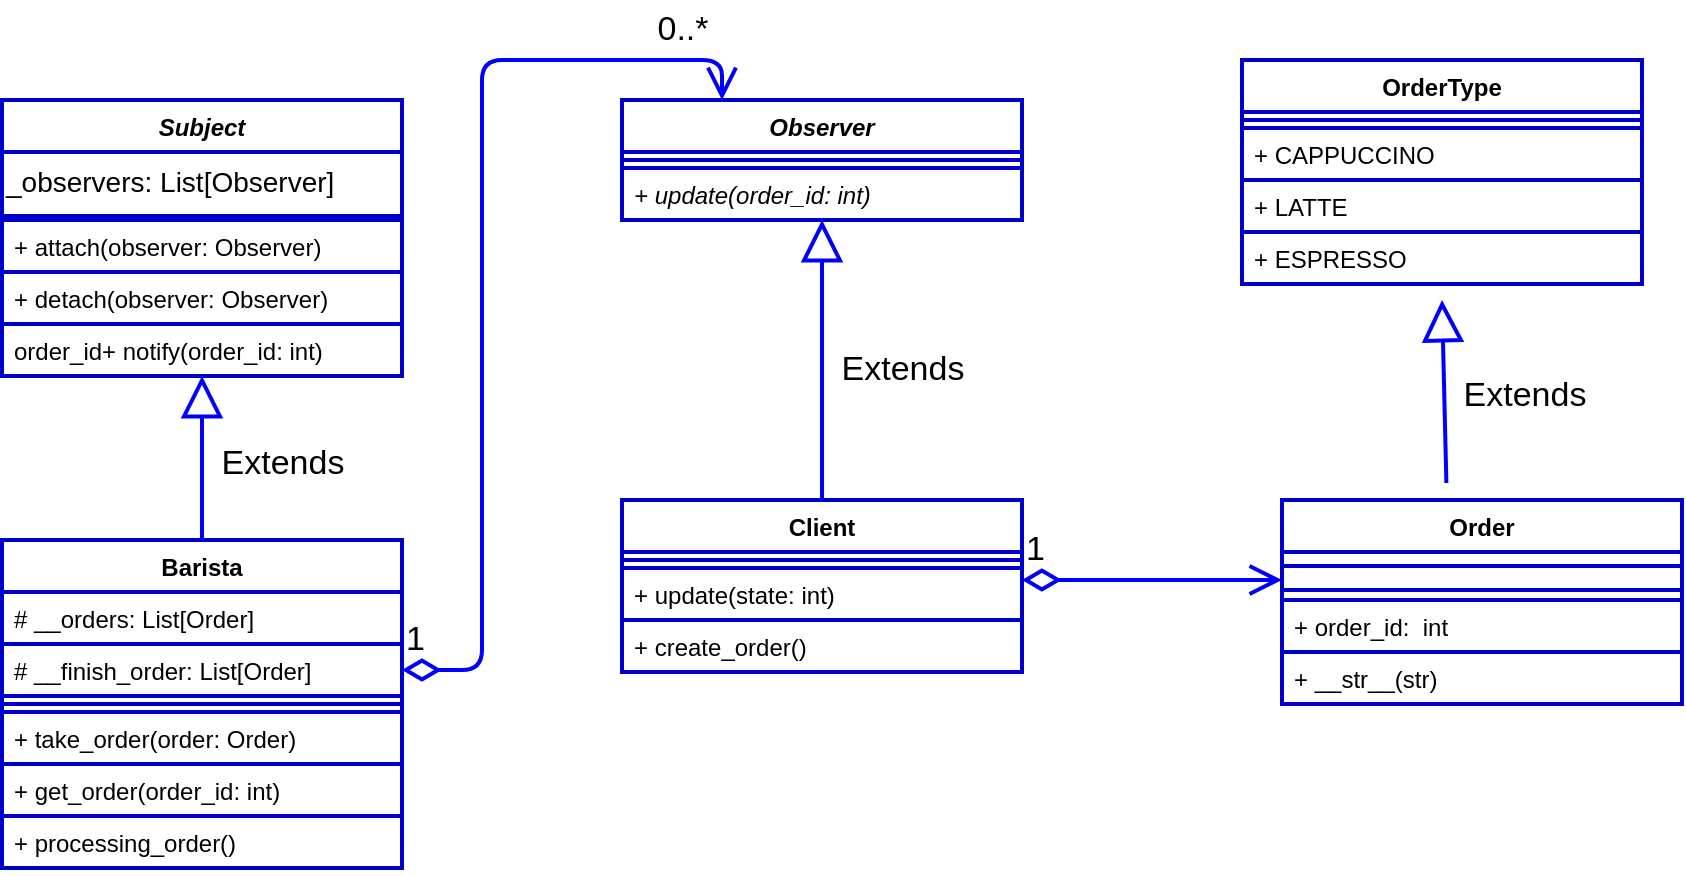 <mxfile version="21.3.8" type="device">
  <diagram id="wtenL6Ayn6lERC124HPW" name="Page-1">
    <mxGraphModel dx="1222" dy="608" grid="1" gridSize="10" guides="1" tooltips="1" connect="1" arrows="1" fold="1" page="1" pageScale="1" pageWidth="850" pageHeight="1100" background="#ffffff" math="0" shadow="0">
      <root>
        <object label="" id="0">
          <mxCell />
        </object>
        <mxCell id="1" parent="0" />
        <mxCell id="2" value="Subject" style="swimlane;fontStyle=3;align=center;verticalAlign=top;childLayout=stackLayout;horizontal=1;startSize=26;horizontalStack=0;resizeParent=1;resizeParentMax=0;resizeLast=0;collapsible=1;marginBottom=0;fontColor=#000000;strokeColor=#0000CC;strokeWidth=2;fillColor=#FFFFFF;" parent="1" vertex="1">
          <mxGeometry x="280" y="190" width="200" height="138" as="geometry" />
        </mxCell>
        <mxCell id="IRF9Q412qYSJ32ve8khO-51" value="&lt;font style=&quot;font-size: 14px;&quot;&gt;_observers: List[Observer]&lt;/font&gt;" style="text;html=1;align=left;verticalAlign=middle;resizable=0;points=[];autosize=1;strokeColor=none;fillColor=none;fontSize=12;fontFamily=Helvetica;fontColor=#000000;" vertex="1" parent="2">
          <mxGeometry y="26" width="200" height="30" as="geometry" />
        </mxCell>
        <object label="" test="test" id="5">
          <mxCell style="line;strokeWidth=2;align=left;verticalAlign=middle;spacingTop=-1;spacingLeft=3;spacingRight=3;rotatable=0;labelPosition=right;points=[];portConstraint=eastwest;fontColor=#000000;strokeColor=#0000CC;fillColor=#FFFFFF;" parent="2" vertex="1">
            <mxGeometry y="56" width="200" height="4" as="geometry" />
          </mxCell>
        </object>
        <mxCell id="6" value="+ attach(observer: Observer)" style="text;align=left;verticalAlign=top;spacingLeft=4;spacingRight=4;overflow=hidden;rotatable=0;points=[[0,0.5],[1,0.5]];portConstraint=eastwest;fontColor=#000000;strokeColor=#0000CC;strokeWidth=2;fillColor=#FFFFFF;fontStyle=0" parent="2" vertex="1">
          <mxGeometry y="60" width="200" height="26" as="geometry" />
        </mxCell>
        <mxCell id="7" value="+ detach(observer: Observer)" style="text;align=left;verticalAlign=top;spacingLeft=4;spacingRight=4;overflow=hidden;rotatable=0;points=[[0,0.5],[1,0.5]];portConstraint=eastwest;fontColor=#000000;strokeColor=#0000CC;strokeWidth=2;fillColor=#FFFFFF;fontStyle=0" parent="2" vertex="1">
          <mxGeometry y="86" width="200" height="26" as="geometry" />
        </mxCell>
        <mxCell id="8" value="order_id+ notify(order_id: int)" style="text;align=left;verticalAlign=top;spacingLeft=4;spacingRight=4;overflow=hidden;rotatable=0;points=[[0,0.5],[1,0.5]];portConstraint=eastwest;fontColor=#000000;strokeColor=#0000CC;strokeWidth=2;fillColor=#FFFFFF;fontStyle=0" parent="2" vertex="1">
          <mxGeometry y="112" width="200" height="26" as="geometry" />
        </mxCell>
        <mxCell id="9" value="Barista" style="swimlane;fontStyle=1;align=center;verticalAlign=top;childLayout=stackLayout;horizontal=1;startSize=26;horizontalStack=0;resizeParent=1;resizeParentMax=0;resizeLast=0;collapsible=1;marginBottom=0;fontColor=#000000;strokeColor=#0000CC;strokeWidth=2;fillColor=#FFFFFF;" parent="1" vertex="1">
          <mxGeometry x="280" y="410" width="200" height="164" as="geometry" />
        </mxCell>
        <mxCell id="14" value="# __orders: List[Order]" style="text;align=left;verticalAlign=top;spacingLeft=4;spacingRight=4;overflow=hidden;rotatable=0;points=[[0,0.5],[1,0.5]];portConstraint=eastwest;fontColor=#000000;strokeColor=#0000CC;strokeWidth=2;fillColor=#FFFFFF;fontStyle=0" parent="9" vertex="1">
          <mxGeometry y="26" width="200" height="26" as="geometry" />
        </mxCell>
        <mxCell id="15" value="# __finish_order: List[Order]" style="text;align=left;verticalAlign=top;spacingLeft=4;spacingRight=4;overflow=hidden;rotatable=0;points=[[0,0.5],[1,0.5]];portConstraint=eastwest;fontColor=#000000;strokeColor=#0000CC;strokeWidth=2;fillColor=#FFFFFF;fontStyle=0" parent="9" vertex="1">
          <mxGeometry y="52" width="200" height="26" as="geometry" />
        </mxCell>
        <mxCell id="10" value="" style="line;strokeWidth=2;align=left;verticalAlign=middle;spacingTop=-1;spacingLeft=3;spacingRight=3;rotatable=0;labelPosition=right;points=[];portConstraint=eastwest;fontColor=#000000;strokeColor=#0000CC;fillColor=#FFFFFF;" parent="9" vertex="1">
          <mxGeometry y="78" width="200" height="8" as="geometry" />
        </mxCell>
        <mxCell id="11" value="+ take_order(order: Order)" style="text;align=left;verticalAlign=top;spacingLeft=4;spacingRight=4;overflow=hidden;rotatable=0;points=[[0,0.5],[1,0.5]];portConstraint=eastwest;fontColor=#000000;strokeColor=#0000CC;strokeWidth=2;fillColor=#FFFFFF;fontStyle=0" parent="9" vertex="1">
          <mxGeometry y="86" width="200" height="26" as="geometry" />
        </mxCell>
        <mxCell id="12" value="+ get_order(order_id: int)" style="text;align=left;verticalAlign=top;spacingLeft=4;spacingRight=4;overflow=hidden;rotatable=0;points=[[0,0.5],[1,0.5]];portConstraint=eastwest;fontColor=#000000;strokeColor=#0000CC;strokeWidth=2;fillColor=#FFFFFF;fontStyle=0" parent="9" vertex="1">
          <mxGeometry y="112" width="200" height="26" as="geometry" />
        </mxCell>
        <mxCell id="13" value="+ processing_order()" style="text;align=left;verticalAlign=top;spacingLeft=4;spacingRight=4;overflow=hidden;rotatable=0;points=[[0,0.5],[1,0.5]];portConstraint=eastwest;fontColor=#000000;strokeColor=#0000CC;strokeWidth=2;fillColor=#FFFFFF;fontStyle=0" parent="9" vertex="1">
          <mxGeometry y="138" width="200" height="26" as="geometry" />
        </mxCell>
        <mxCell id="17" value="Extends" style="endArrow=block;endSize=16;endFill=0;html=1;entryX=0.5;entryY=1;entryDx=0;entryDy=0;exitX=0.5;exitY=0;exitDx=0;exitDy=0;strokeWidth=2;fontSize=17;fontColor=#000000;labelBackgroundColor=none;strokeColor=#0000FF;" parent="1" source="9" target="2" edge="1">
          <mxGeometry x="-0.074" y="-40" width="160" relative="1" as="geometry">
            <mxPoint x="340" y="340" as="sourcePoint" />
            <mxPoint x="500" y="340" as="targetPoint" />
            <mxPoint as="offset" />
          </mxGeometry>
        </mxCell>
        <mxCell id="18" value="Observer" style="swimlane;fontStyle=3;align=center;verticalAlign=top;childLayout=stackLayout;horizontal=1;startSize=26;horizontalStack=0;resizeParent=1;resizeParentMax=0;resizeLast=0;collapsible=1;marginBottom=0;fontColor=#000000;strokeColor=#0000CC;strokeWidth=2;fillColor=#FFFFFF;" parent="1" vertex="1">
          <mxGeometry x="590" y="190" width="200" height="60" as="geometry" />
        </mxCell>
        <mxCell id="19" value="" style="line;strokeWidth=2;align=left;verticalAlign=middle;spacingTop=-1;spacingLeft=3;spacingRight=3;rotatable=0;labelPosition=right;points=[];portConstraint=eastwest;fontColor=#000000;strokeColor=#0000CC;fillColor=#FFFFFF;" parent="18" vertex="1">
          <mxGeometry y="26" width="200" height="8" as="geometry" />
        </mxCell>
        <mxCell id="20" value="+ update(order_id: int)" style="text;align=left;verticalAlign=top;spacingLeft=4;spacingRight=4;overflow=hidden;rotatable=0;points=[[0,0.5],[1,0.5]];portConstraint=eastwest;fontColor=#000000;strokeColor=#0000CC;strokeWidth=2;fillColor=#FFFFFF;fontStyle=2" parent="18" vertex="1">
          <mxGeometry y="34" width="200" height="26" as="geometry" />
        </mxCell>
        <mxCell id="23" value="Client" style="swimlane;fontStyle=1;align=center;verticalAlign=top;childLayout=stackLayout;horizontal=1;startSize=26;horizontalStack=0;resizeParent=1;resizeParentMax=0;resizeLast=0;collapsible=1;marginBottom=0;fontColor=#000000;strokeColor=#0000CC;strokeWidth=2;fillColor=#FFFFFF;" parent="1" vertex="1">
          <mxGeometry x="590" y="390" width="200" height="86" as="geometry" />
        </mxCell>
        <mxCell id="24" value="" style="line;strokeWidth=2;align=left;verticalAlign=middle;spacingTop=-1;spacingLeft=3;spacingRight=3;rotatable=0;labelPosition=right;points=[];portConstraint=eastwest;fontColor=#000000;strokeColor=#0000CC;fillColor=#FFFFFF;" parent="23" vertex="1">
          <mxGeometry y="26" width="200" height="8" as="geometry" />
        </mxCell>
        <mxCell id="25" value="+ update(state: int)" style="text;align=left;verticalAlign=top;spacingLeft=4;spacingRight=4;overflow=hidden;rotatable=0;points=[[0,0.5],[1,0.5]];portConstraint=eastwest;fontColor=#000000;strokeColor=#0000CC;strokeWidth=2;fillColor=#FFFFFF;fontStyle=0" parent="23" vertex="1">
          <mxGeometry y="34" width="200" height="26" as="geometry" />
        </mxCell>
        <mxCell id="IRF9Q412qYSJ32ve8khO-47" value="+ create_order()" style="text;align=left;verticalAlign=top;spacingLeft=4;spacingRight=4;overflow=hidden;rotatable=0;points=[[0,0.5],[1,0.5]];portConstraint=eastwest;fontColor=#000000;strokeColor=#0000CC;strokeWidth=2;fillColor=#FFFFFF;fontStyle=0" vertex="1" parent="23">
          <mxGeometry y="60" width="200" height="26" as="geometry" />
        </mxCell>
        <mxCell id="26" value="Order" style="swimlane;fontStyle=1;align=center;verticalAlign=top;childLayout=stackLayout;horizontal=1;startSize=26;horizontalStack=0;resizeParent=1;resizeParentMax=0;resizeLast=0;collapsible=1;marginBottom=0;fontColor=#000000;strokeColor=#0000CC;strokeWidth=2;fillColor=#FFFFFF;" parent="1" vertex="1">
          <mxGeometry x="920" y="390" width="200" height="102" as="geometry" />
        </mxCell>
        <object label="" test="" id="IRF9Q412qYSJ32ve8khO-46">
          <mxCell style="line;strokeWidth=2;align=left;verticalAlign=middle;spacingTop=-1;spacingLeft=3;spacingRight=3;rotatable=1;labelPosition=right;points=[];portConstraint=eastwest;fontColor=#000000;strokeColor=#0000CC;fillColor=#FFFFFF;movable=1;resizable=1;deletable=1;editable=1;locked=0;connectable=1;" vertex="1" parent="26">
            <mxGeometry y="26" width="200" height="14" as="geometry" />
          </mxCell>
        </object>
        <object label="" test="" id="27">
          <mxCell style="line;strokeWidth=2;align=left;verticalAlign=middle;spacingTop=-1;spacingLeft=3;spacingRight=3;rotatable=1;labelPosition=right;points=[];portConstraint=eastwest;fontColor=#000000;strokeColor=#0000CC;fillColor=#FFFFFF;movable=1;resizable=1;deletable=1;editable=1;locked=0;connectable=1;" parent="26" vertex="1">
            <mxGeometry y="40" width="200" height="10" as="geometry" />
          </mxCell>
        </object>
        <mxCell id="28" value="+ order_id:  int" style="text;align=left;verticalAlign=top;spacingLeft=4;spacingRight=4;overflow=hidden;rotatable=0;points=[[0,0.5],[1,0.5]];portConstraint=eastwest;fontColor=#000000;strokeColor=#0000CC;strokeWidth=2;fillColor=#FFFFFF;fontStyle=0" parent="26" vertex="1">
          <mxGeometry y="50" width="200" height="26" as="geometry" />
        </mxCell>
        <mxCell id="IRF9Q412qYSJ32ve8khO-45" value="+ __str__(str)" style="text;align=left;verticalAlign=top;spacingLeft=4;spacingRight=4;overflow=hidden;rotatable=0;points=[[0,0.5],[1,0.5]];portConstraint=eastwest;fontColor=#000000;strokeColor=#0000CC;strokeWidth=2;fillColor=#FFFFFF;fontStyle=0" vertex="1" parent="26">
          <mxGeometry y="76" width="200" height="26" as="geometry" />
        </mxCell>
        <mxCell id="29" value="Extends" style="endArrow=block;endSize=16;endFill=0;html=1;entryX=0.5;entryY=1;entryDx=0;entryDy=0;exitX=0.5;exitY=0;exitDx=0;exitDy=0;strokeWidth=2;fontSize=17;fontColor=#000000;labelBackgroundColor=none;strokeColor=#0000FF;" parent="1" source="23" target="18" edge="1">
          <mxGeometry x="-0.074" y="-40" width="160" relative="1" as="geometry">
            <mxPoint x="390" y="420" as="sourcePoint" />
            <mxPoint x="390" y="312" as="targetPoint" />
            <mxPoint as="offset" />
          </mxGeometry>
        </mxCell>
        <mxCell id="31" value="1" style="endArrow=open;html=1;endSize=12;startArrow=diamondThin;startSize=14;startFill=0;edgeStyle=orthogonalEdgeStyle;align=left;verticalAlign=bottom;labelBackgroundColor=none;fontSize=17;fontColor=#000000;strokeColor=#0000FF;strokeWidth=2;exitX=1;exitY=0.5;exitDx=0;exitDy=0;entryX=0.25;entryY=0;entryDx=0;entryDy=0;" parent="1" source="15" target="18" edge="1">
          <mxGeometry x="-1" y="3" relative="1" as="geometry">
            <mxPoint x="500" y="350" as="sourcePoint" />
            <mxPoint x="550" y="350" as="targetPoint" />
            <Array as="points">
              <mxPoint x="520" y="475" />
              <mxPoint x="520" y="170" />
              <mxPoint x="640" y="170" />
            </Array>
          </mxGeometry>
        </mxCell>
        <mxCell id="32" value="0..*" style="text;html=1;align=center;verticalAlign=middle;resizable=0;points=[];autosize=1;strokeColor=none;fontSize=17;fontColor=#000000;" parent="1" vertex="1">
          <mxGeometry x="600" y="140" width="40" height="30" as="geometry" />
        </mxCell>
        <mxCell id="IRF9Q412qYSJ32ve8khO-32" value="OrderType" style="swimlane;fontStyle=1;align=center;verticalAlign=top;childLayout=stackLayout;horizontal=1;startSize=26;horizontalStack=0;resizeParent=1;resizeParentMax=0;resizeLast=0;collapsible=1;marginBottom=0;fontColor=#000000;strokeColor=#0000CC;strokeWidth=2;fillColor=#FFFFFF;" vertex="1" parent="1">
          <mxGeometry x="900" y="170" width="200" height="112" as="geometry" />
        </mxCell>
        <mxCell id="IRF9Q412qYSJ32ve8khO-33" value="" style="line;strokeWidth=2;align=left;verticalAlign=middle;spacingTop=-1;spacingLeft=3;spacingRight=3;rotatable=0;labelPosition=right;points=[];portConstraint=eastwest;fontColor=#000000;strokeColor=#0000CC;fillColor=#FFFFFF;" vertex="1" parent="IRF9Q412qYSJ32ve8khO-32">
          <mxGeometry y="26" width="200" height="8" as="geometry" />
        </mxCell>
        <mxCell id="IRF9Q412qYSJ32ve8khO-34" value="+ CAPPUCCINO" style="text;align=left;verticalAlign=top;spacingLeft=4;spacingRight=4;overflow=hidden;rotatable=0;points=[[0,0.5],[1,0.5]];portConstraint=eastwest;fontColor=#000000;strokeColor=#0000CC;strokeWidth=2;fillColor=#FFFFFF;fontStyle=0" vertex="1" parent="IRF9Q412qYSJ32ve8khO-32">
          <mxGeometry y="34" width="200" height="26" as="geometry" />
        </mxCell>
        <mxCell id="IRF9Q412qYSJ32ve8khO-37" value="+ LATTE" style="text;align=left;verticalAlign=top;spacingLeft=4;spacingRight=4;overflow=hidden;rotatable=0;points=[[0,0.5],[1,0.5]];portConstraint=eastwest;fontColor=#000000;strokeColor=#0000CC;strokeWidth=2;fillColor=#FFFFFF;fontStyle=0" vertex="1" parent="IRF9Q412qYSJ32ve8khO-32">
          <mxGeometry y="60" width="200" height="26" as="geometry" />
        </mxCell>
        <mxCell id="IRF9Q412qYSJ32ve8khO-38" value="+ ESPRESSO" style="text;align=left;verticalAlign=top;spacingLeft=4;spacingRight=4;overflow=hidden;rotatable=0;points=[[0,0.5],[1,0.5]];portConstraint=eastwest;fontColor=#000000;strokeColor=#0000CC;strokeWidth=2;fillColor=#FFFFFF;fontStyle=0" vertex="1" parent="IRF9Q412qYSJ32ve8khO-32">
          <mxGeometry y="86" width="200" height="26" as="geometry" />
        </mxCell>
        <mxCell id="IRF9Q412qYSJ32ve8khO-35" value="Extends" style="endArrow=block;endSize=16;endFill=0;html=1;exitX=0.411;exitY=-0.083;exitDx=0;exitDy=0;strokeWidth=2;fontSize=17;fontColor=#000000;labelBackgroundColor=none;strokeColor=#0000FF;exitPerimeter=0;" edge="1" parent="1" source="26">
          <mxGeometry x="-0.074" y="-40" width="160" relative="1" as="geometry">
            <mxPoint x="1010" y="360" as="sourcePoint" />
            <mxPoint x="1000" y="290" as="targetPoint" />
            <mxPoint as="offset" />
          </mxGeometry>
        </mxCell>
        <mxCell id="IRF9Q412qYSJ32ve8khO-36" value="1" style="endArrow=open;html=1;endSize=12;startArrow=diamondThin;startSize=14;startFill=0;edgeStyle=orthogonalEdgeStyle;align=left;verticalAlign=bottom;labelBackgroundColor=none;fontSize=17;fontColor=#000000;strokeColor=#0000FF;strokeWidth=2;" edge="1" parent="1" source="25">
          <mxGeometry x="-1" y="3" relative="1" as="geometry">
            <mxPoint x="670" y="520" as="sourcePoint" />
            <mxPoint x="920" y="430" as="targetPoint" />
            <Array as="points">
              <mxPoint x="790" y="437" />
              <mxPoint x="790" y="430" />
            </Array>
          </mxGeometry>
        </mxCell>
      </root>
    </mxGraphModel>
  </diagram>
</mxfile>
